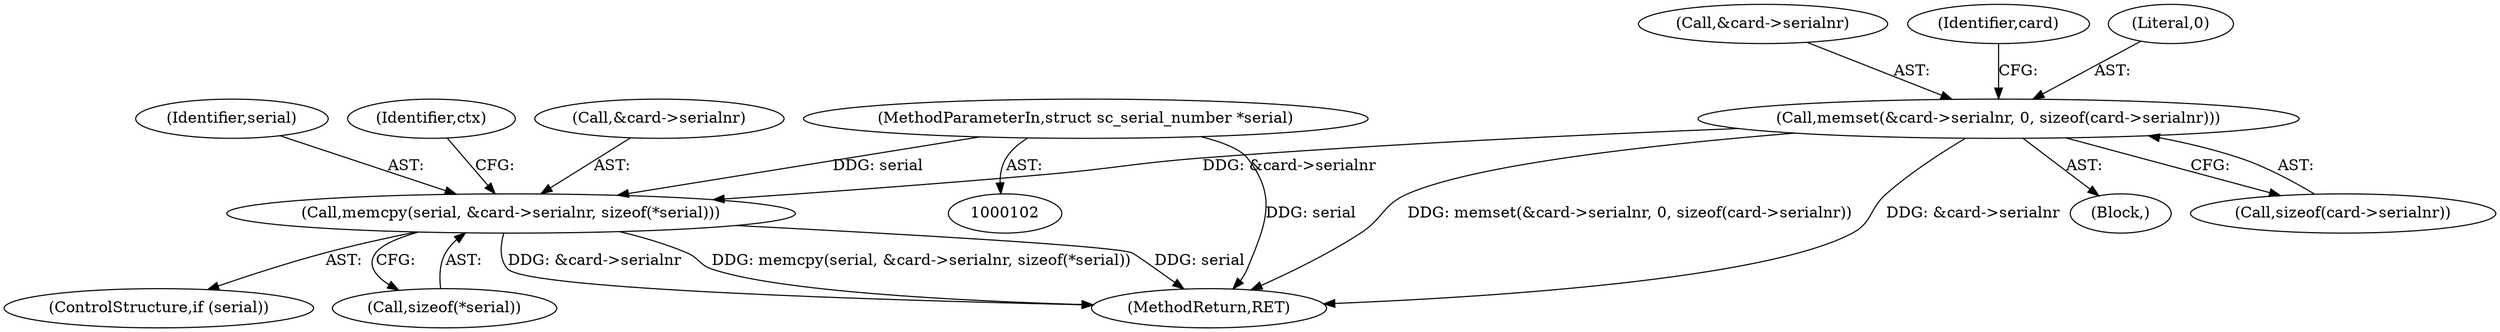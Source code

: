 digraph "0_OpenSC_8fe377e93b4b56060e5bbfb6f3142ceaeca744fa_10@API" {
"1000452" [label="(Call,memcpy(serial, &card->serialnr, sizeof(*serial)))"];
"1000104" [label="(MethodParameterIn,struct sc_serial_number *serial)"];
"1000135" [label="(Call,memset(&card->serialnr, 0, sizeof(card->serialnr)))"];
"1000464" [label="(MethodReturn,RET)"];
"1000135" [label="(Call,memset(&card->serialnr, 0, sizeof(card->serialnr)))"];
"1000454" [label="(Call,&card->serialnr)"];
"1000453" [label="(Identifier,serial)"];
"1000452" [label="(Call,memcpy(serial, &card->serialnr, sizeof(*serial)))"];
"1000104" [label="(MethodParameterIn,struct sc_serial_number *serial)"];
"1000105" [label="(Block,)"];
"1000136" [label="(Call,&card->serialnr)"];
"1000141" [label="(Call,sizeof(card->serialnr))"];
"1000146" [label="(Identifier,card)"];
"1000450" [label="(ControlStructure,if (serial))"];
"1000140" [label="(Literal,0)"];
"1000458" [label="(Call,sizeof(*serial))"];
"1000462" [label="(Identifier,ctx)"];
"1000452" -> "1000450"  [label="AST: "];
"1000452" -> "1000458"  [label="CFG: "];
"1000453" -> "1000452"  [label="AST: "];
"1000454" -> "1000452"  [label="AST: "];
"1000458" -> "1000452"  [label="AST: "];
"1000462" -> "1000452"  [label="CFG: "];
"1000452" -> "1000464"  [label="DDG: memcpy(serial, &card->serialnr, sizeof(*serial))"];
"1000452" -> "1000464"  [label="DDG: serial"];
"1000452" -> "1000464"  [label="DDG: &card->serialnr"];
"1000104" -> "1000452"  [label="DDG: serial"];
"1000135" -> "1000452"  [label="DDG: &card->serialnr"];
"1000104" -> "1000102"  [label="AST: "];
"1000104" -> "1000464"  [label="DDG: serial"];
"1000135" -> "1000105"  [label="AST: "];
"1000135" -> "1000141"  [label="CFG: "];
"1000136" -> "1000135"  [label="AST: "];
"1000140" -> "1000135"  [label="AST: "];
"1000141" -> "1000135"  [label="AST: "];
"1000146" -> "1000135"  [label="CFG: "];
"1000135" -> "1000464"  [label="DDG: memset(&card->serialnr, 0, sizeof(card->serialnr))"];
"1000135" -> "1000464"  [label="DDG: &card->serialnr"];
}
